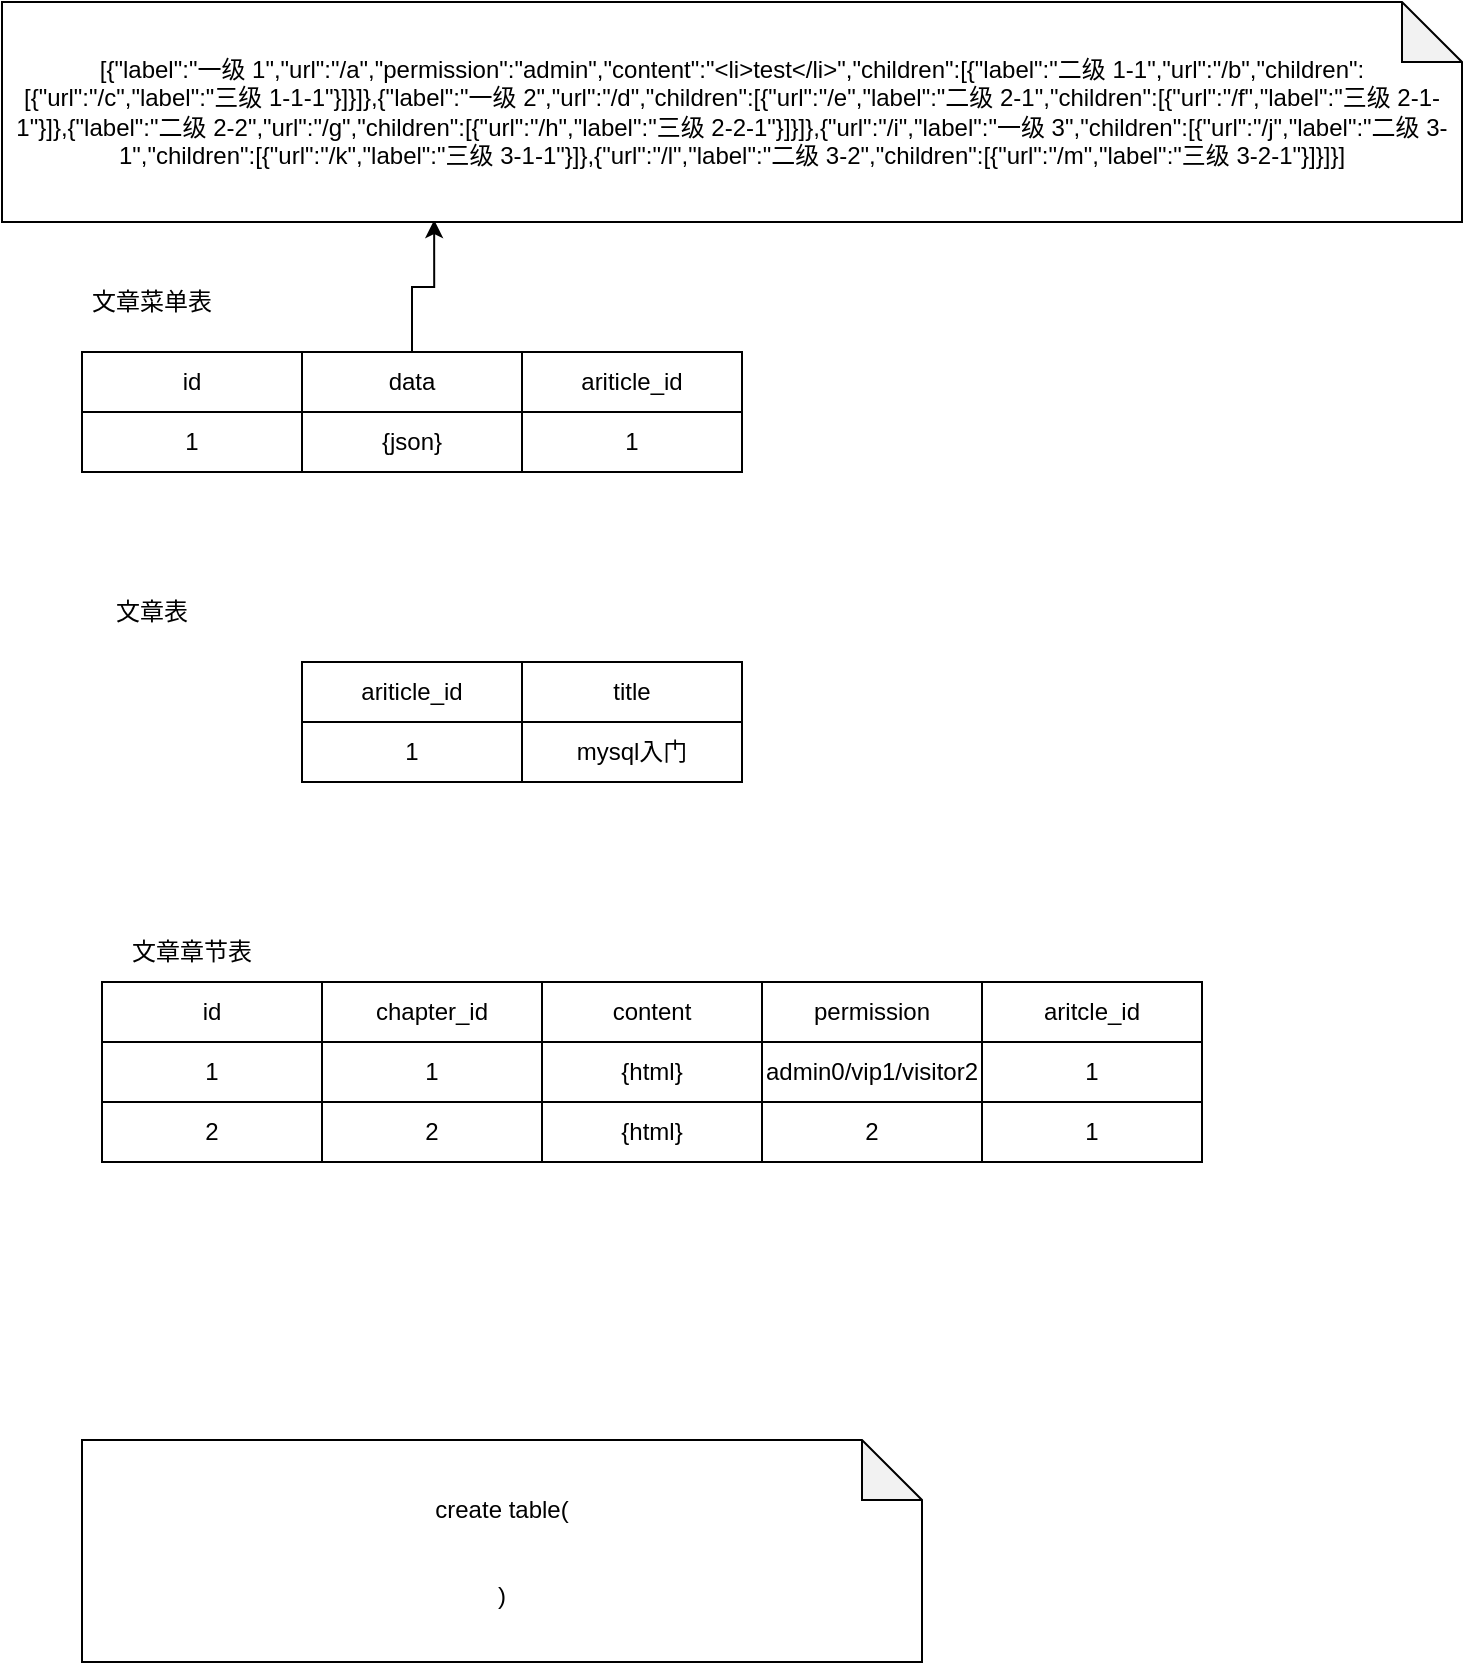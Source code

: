 <mxfile version="13.9.9" type="device"><diagram id="EIWfXImVEW5si15ysi_c" name="第 1 页"><mxGraphModel dx="780" dy="1208" grid="1" gridSize="10" guides="1" tooltips="1" connect="1" arrows="1" fold="1" page="1" pageScale="1" pageWidth="827" pageHeight="1169" math="0" shadow="0"><root><mxCell id="0"/><mxCell id="1" parent="0"/><mxCell id="MoAGBj1PA1np5YJT2hSG-2" value="ariticle_id" style="rounded=0;whiteSpace=wrap;html=1;" vertex="1" parent="1"><mxGeometry x="210" y="680" width="110" height="30" as="geometry"/></mxCell><mxCell id="MoAGBj1PA1np5YJT2hSG-3" value="title" style="rounded=0;whiteSpace=wrap;html=1;" vertex="1" parent="1"><mxGeometry x="320" y="680" width="110" height="30" as="geometry"/></mxCell><mxCell id="MoAGBj1PA1np5YJT2hSG-7" value="chapter_id" style="rounded=0;whiteSpace=wrap;html=1;" vertex="1" parent="1"><mxGeometry x="220" y="840" width="110" height="30" as="geometry"/></mxCell><mxCell id="MoAGBj1PA1np5YJT2hSG-8" value="content" style="rounded=0;whiteSpace=wrap;html=1;" vertex="1" parent="1"><mxGeometry x="330" y="840" width="110" height="30" as="geometry"/></mxCell><mxCell id="MoAGBj1PA1np5YJT2hSG-9" value="文章章节表" style="text;html=1;strokeColor=none;fillColor=none;align=center;verticalAlign=middle;whiteSpace=wrap;rounded=0;" vertex="1" parent="1"><mxGeometry x="110" y="810" width="90" height="30" as="geometry"/></mxCell><mxCell id="MoAGBj1PA1np5YJT2hSG-10" value="文章表" style="text;html=1;strokeColor=none;fillColor=none;align=center;verticalAlign=middle;whiteSpace=wrap;rounded=0;" vertex="1" parent="1"><mxGeometry x="90" y="640" width="90" height="30" as="geometry"/></mxCell><mxCell id="MoAGBj1PA1np5YJT2hSG-12" value="1" style="rounded=0;whiteSpace=wrap;html=1;" vertex="1" parent="1"><mxGeometry x="210" y="710" width="110" height="30" as="geometry"/></mxCell><mxCell id="MoAGBj1PA1np5YJT2hSG-13" value="mysql入门" style="rounded=0;whiteSpace=wrap;html=1;" vertex="1" parent="1"><mxGeometry x="320" y="710" width="110" height="30" as="geometry"/></mxCell><mxCell id="MoAGBj1PA1np5YJT2hSG-17" value="1" style="rounded=0;whiteSpace=wrap;html=1;" vertex="1" parent="1"><mxGeometry x="220" y="870" width="110" height="30" as="geometry"/></mxCell><mxCell id="MoAGBj1PA1np5YJT2hSG-18" value="{html}" style="rounded=0;whiteSpace=wrap;html=1;" vertex="1" parent="1"><mxGeometry x="330" y="870" width="110" height="30" as="geometry"/></mxCell><mxCell id="MoAGBj1PA1np5YJT2hSG-19" value="permission" style="rounded=0;whiteSpace=wrap;html=1;" vertex="1" parent="1"><mxGeometry x="440" y="840" width="110" height="30" as="geometry"/></mxCell><mxCell id="MoAGBj1PA1np5YJT2hSG-20" value="admin0/vip1/visitor2" style="rounded=0;whiteSpace=wrap;html=1;" vertex="1" parent="1"><mxGeometry x="440" y="870" width="110" height="30" as="geometry"/></mxCell><mxCell id="MoAGBj1PA1np5YJT2hSG-21" value="aritcle_id" style="rounded=0;whiteSpace=wrap;html=1;" vertex="1" parent="1"><mxGeometry x="550" y="840" width="110" height="30" as="geometry"/></mxCell><mxCell id="MoAGBj1PA1np5YJT2hSG-22" value="1" style="rounded=0;whiteSpace=wrap;html=1;" vertex="1" parent="1"><mxGeometry x="550" y="870" width="110" height="30" as="geometry"/></mxCell><mxCell id="MoAGBj1PA1np5YJT2hSG-24" value="2" style="rounded=0;whiteSpace=wrap;html=1;" vertex="1" parent="1"><mxGeometry x="220" y="900" width="110" height="30" as="geometry"/></mxCell><mxCell id="MoAGBj1PA1np5YJT2hSG-25" value="{html}" style="rounded=0;whiteSpace=wrap;html=1;" vertex="1" parent="1"><mxGeometry x="330" y="900" width="110" height="30" as="geometry"/></mxCell><mxCell id="MoAGBj1PA1np5YJT2hSG-26" value="2" style="rounded=0;whiteSpace=wrap;html=1;" vertex="1" parent="1"><mxGeometry x="440" y="900" width="110" height="30" as="geometry"/></mxCell><mxCell id="MoAGBj1PA1np5YJT2hSG-27" value="1" style="rounded=0;whiteSpace=wrap;html=1;" vertex="1" parent="1"><mxGeometry x="550" y="900" width="110" height="30" as="geometry"/></mxCell><mxCell id="MoAGBj1PA1np5YJT2hSG-29" value="id" style="rounded=0;whiteSpace=wrap;html=1;" vertex="1" parent="1"><mxGeometry x="100" y="525" width="110" height="30" as="geometry"/></mxCell><mxCell id="MoAGBj1PA1np5YJT2hSG-30" value="ariticle_id" style="rounded=0;whiteSpace=wrap;html=1;" vertex="1" parent="1"><mxGeometry x="320" y="525" width="110" height="30" as="geometry"/></mxCell><mxCell id="MoAGBj1PA1np5YJT2hSG-39" style="edgeStyle=orthogonalEdgeStyle;rounded=0;orthogonalLoop=1;jettySize=auto;html=1;exitX=0.5;exitY=0;exitDx=0;exitDy=0;entryX=0.296;entryY=0.991;entryDx=0;entryDy=0;entryPerimeter=0;" edge="1" parent="1" source="MoAGBj1PA1np5YJT2hSG-31" target="MoAGBj1PA1np5YJT2hSG-38"><mxGeometry relative="1" as="geometry"/></mxCell><mxCell id="MoAGBj1PA1np5YJT2hSG-31" value="data" style="rounded=0;whiteSpace=wrap;html=1;" vertex="1" parent="1"><mxGeometry x="210" y="525" width="110" height="30" as="geometry"/></mxCell><mxCell id="MoAGBj1PA1np5YJT2hSG-33" value="文章菜单表" style="text;html=1;strokeColor=none;fillColor=none;align=center;verticalAlign=middle;whiteSpace=wrap;rounded=0;" vertex="1" parent="1"><mxGeometry x="90" y="485" width="90" height="30" as="geometry"/></mxCell><mxCell id="MoAGBj1PA1np5YJT2hSG-34" value="1" style="rounded=0;whiteSpace=wrap;html=1;" vertex="1" parent="1"><mxGeometry x="100" y="555" width="110" height="30" as="geometry"/></mxCell><mxCell id="MoAGBj1PA1np5YJT2hSG-35" value="1" style="rounded=0;whiteSpace=wrap;html=1;" vertex="1" parent="1"><mxGeometry x="320" y="555" width="110" height="30" as="geometry"/></mxCell><mxCell id="MoAGBj1PA1np5YJT2hSG-36" value="{json}" style="rounded=0;whiteSpace=wrap;html=1;" vertex="1" parent="1"><mxGeometry x="210" y="555" width="110" height="30" as="geometry"/></mxCell><mxCell id="MoAGBj1PA1np5YJT2hSG-38" value="[{&quot;label&quot;:&quot;一级 1&quot;,&quot;url&quot;:&quot;/a&quot;,&quot;permission&quot;:&quot;admin&quot;,&quot;content&quot;:&quot;&amp;lt;li&amp;gt;test&amp;lt;/li&amp;gt;&quot;,&quot;children&quot;:[{&quot;label&quot;:&quot;二级 1-1&quot;,&quot;url&quot;:&quot;/b&quot;,&quot;children&quot;:[{&quot;url&quot;:&quot;/c&quot;,&quot;label&quot;:&quot;三级 1-1-1&quot;}]}]},{&quot;label&quot;:&quot;一级 2&quot;,&quot;url&quot;:&quot;/d&quot;,&quot;children&quot;:[{&quot;url&quot;:&quot;/e&quot;,&quot;label&quot;:&quot;二级 2-1&quot;,&quot;children&quot;:[{&quot;url&quot;:&quot;/f&quot;,&quot;label&quot;:&quot;三级 2-1-1&quot;}]},{&quot;label&quot;:&quot;二级 2-2&quot;,&quot;url&quot;:&quot;/g&quot;,&quot;children&quot;:[{&quot;url&quot;:&quot;/h&quot;,&quot;label&quot;:&quot;三级 2-2-1&quot;}]}]},{&quot;url&quot;:&quot;/i&quot;,&quot;label&quot;:&quot;一级 3&quot;,&quot;children&quot;:[{&quot;url&quot;:&quot;/j&quot;,&quot;label&quot;:&quot;二级 3-1&quot;,&quot;children&quot;:[{&quot;url&quot;:&quot;/k&quot;,&quot;label&quot;:&quot;三级 3-1-1&quot;}]},{&quot;url&quot;:&quot;/l&quot;,&quot;label&quot;:&quot;二级 3-2&quot;,&quot;children&quot;:[{&quot;url&quot;:&quot;/m&quot;,&quot;label&quot;:&quot;三级 3-2-1&quot;}]}]}]" style="shape=note;whiteSpace=wrap;html=1;backgroundOutline=1;darkOpacity=0.05;" vertex="1" parent="1"><mxGeometry x="60" y="350" width="730" height="110" as="geometry"/></mxCell><mxCell id="MoAGBj1PA1np5YJT2hSG-40" value="create table(&lt;br&gt;&lt;br&gt;&lt;br&gt;)" style="shape=note;whiteSpace=wrap;html=1;backgroundOutline=1;darkOpacity=0.05;" vertex="1" parent="1"><mxGeometry x="100" y="1069" width="420" height="111" as="geometry"/></mxCell><mxCell id="MoAGBj1PA1np5YJT2hSG-41" value="id" style="rounded=0;whiteSpace=wrap;html=1;" vertex="1" parent="1"><mxGeometry x="110" y="840" width="110" height="30" as="geometry"/></mxCell><mxCell id="MoAGBj1PA1np5YJT2hSG-42" value="1" style="rounded=0;whiteSpace=wrap;html=1;" vertex="1" parent="1"><mxGeometry x="110" y="870" width="110" height="30" as="geometry"/></mxCell><mxCell id="MoAGBj1PA1np5YJT2hSG-43" value="2" style="rounded=0;whiteSpace=wrap;html=1;" vertex="1" parent="1"><mxGeometry x="110" y="900" width="110" height="30" as="geometry"/></mxCell></root></mxGraphModel></diagram></mxfile>